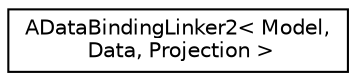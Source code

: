 digraph "Graphical Class Hierarchy"
{
 // LATEX_PDF_SIZE
  edge [fontname="Helvetica",fontsize="10",labelfontname="Helvetica",labelfontsize="10"];
  node [fontname="Helvetica",fontsize="10",shape=record];
  rankdir="LR";
  Node0 [label="ADataBindingLinker2\< Model,\l Data, Projection \>",height=0.2,width=0.4,color="black", fillcolor="white", style="filled",URL="$classADataBindingLinker2.html",tooltip=" "];
}

